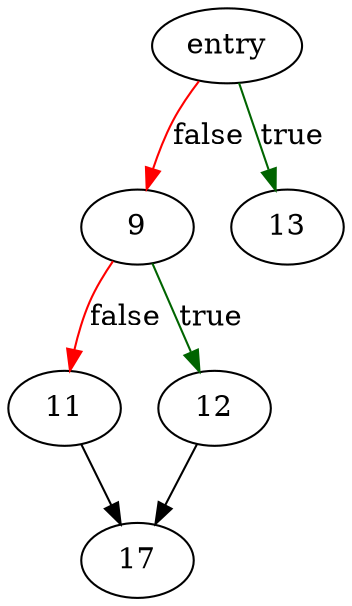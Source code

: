 digraph "verror_at_line" {
	// Node definitions.
	6 [label=entry];
	9;
	11;
	12;
	13;
	17;

	// Edge definitions.
	6 -> 9 [
		color=red
		label=false
	];
	6 -> 13 [
		color=darkgreen
		label=true
	];
	9 -> 11 [
		color=red
		label=false
	];
	9 -> 12 [
		color=darkgreen
		label=true
	];
	11 -> 17;
	12 -> 17;
}